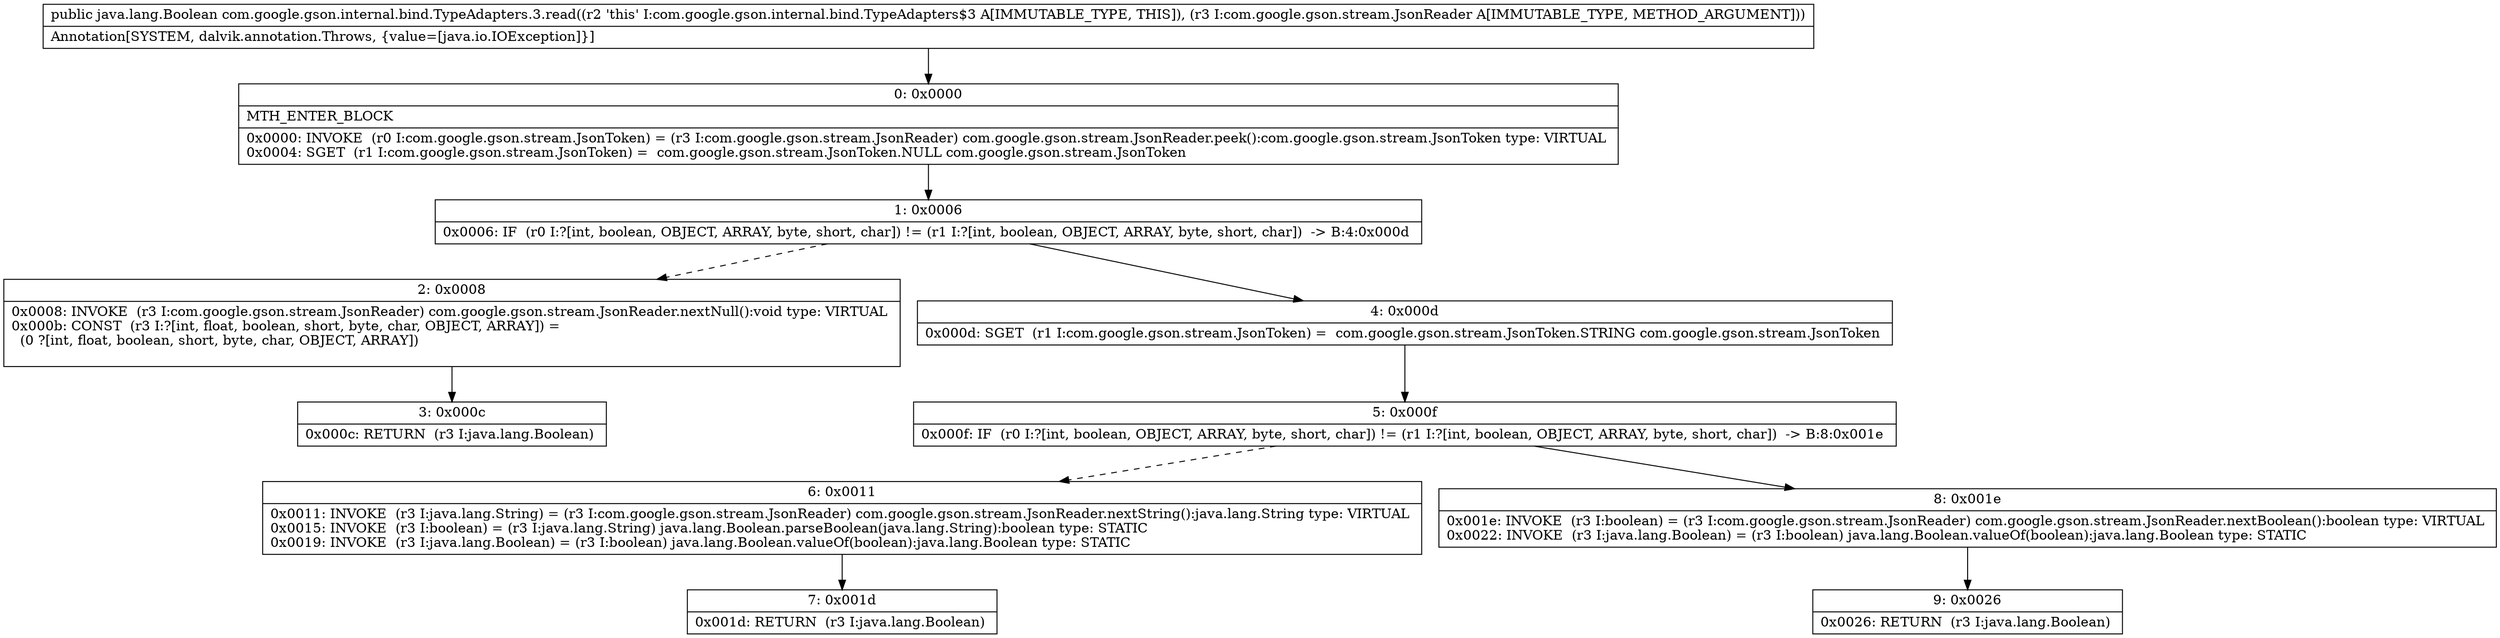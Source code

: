 digraph "CFG forcom.google.gson.internal.bind.TypeAdapters.3.read(Lcom\/google\/gson\/stream\/JsonReader;)Ljava\/lang\/Boolean;" {
Node_0 [shape=record,label="{0\:\ 0x0000|MTH_ENTER_BLOCK\l|0x0000: INVOKE  (r0 I:com.google.gson.stream.JsonToken) = (r3 I:com.google.gson.stream.JsonReader) com.google.gson.stream.JsonReader.peek():com.google.gson.stream.JsonToken type: VIRTUAL \l0x0004: SGET  (r1 I:com.google.gson.stream.JsonToken) =  com.google.gson.stream.JsonToken.NULL com.google.gson.stream.JsonToken \l}"];
Node_1 [shape=record,label="{1\:\ 0x0006|0x0006: IF  (r0 I:?[int, boolean, OBJECT, ARRAY, byte, short, char]) != (r1 I:?[int, boolean, OBJECT, ARRAY, byte, short, char])  \-\> B:4:0x000d \l}"];
Node_2 [shape=record,label="{2\:\ 0x0008|0x0008: INVOKE  (r3 I:com.google.gson.stream.JsonReader) com.google.gson.stream.JsonReader.nextNull():void type: VIRTUAL \l0x000b: CONST  (r3 I:?[int, float, boolean, short, byte, char, OBJECT, ARRAY]) = \l  (0 ?[int, float, boolean, short, byte, char, OBJECT, ARRAY])\l \l}"];
Node_3 [shape=record,label="{3\:\ 0x000c|0x000c: RETURN  (r3 I:java.lang.Boolean) \l}"];
Node_4 [shape=record,label="{4\:\ 0x000d|0x000d: SGET  (r1 I:com.google.gson.stream.JsonToken) =  com.google.gson.stream.JsonToken.STRING com.google.gson.stream.JsonToken \l}"];
Node_5 [shape=record,label="{5\:\ 0x000f|0x000f: IF  (r0 I:?[int, boolean, OBJECT, ARRAY, byte, short, char]) != (r1 I:?[int, boolean, OBJECT, ARRAY, byte, short, char])  \-\> B:8:0x001e \l}"];
Node_6 [shape=record,label="{6\:\ 0x0011|0x0011: INVOKE  (r3 I:java.lang.String) = (r3 I:com.google.gson.stream.JsonReader) com.google.gson.stream.JsonReader.nextString():java.lang.String type: VIRTUAL \l0x0015: INVOKE  (r3 I:boolean) = (r3 I:java.lang.String) java.lang.Boolean.parseBoolean(java.lang.String):boolean type: STATIC \l0x0019: INVOKE  (r3 I:java.lang.Boolean) = (r3 I:boolean) java.lang.Boolean.valueOf(boolean):java.lang.Boolean type: STATIC \l}"];
Node_7 [shape=record,label="{7\:\ 0x001d|0x001d: RETURN  (r3 I:java.lang.Boolean) \l}"];
Node_8 [shape=record,label="{8\:\ 0x001e|0x001e: INVOKE  (r3 I:boolean) = (r3 I:com.google.gson.stream.JsonReader) com.google.gson.stream.JsonReader.nextBoolean():boolean type: VIRTUAL \l0x0022: INVOKE  (r3 I:java.lang.Boolean) = (r3 I:boolean) java.lang.Boolean.valueOf(boolean):java.lang.Boolean type: STATIC \l}"];
Node_9 [shape=record,label="{9\:\ 0x0026|0x0026: RETURN  (r3 I:java.lang.Boolean) \l}"];
MethodNode[shape=record,label="{public java.lang.Boolean com.google.gson.internal.bind.TypeAdapters.3.read((r2 'this' I:com.google.gson.internal.bind.TypeAdapters$3 A[IMMUTABLE_TYPE, THIS]), (r3 I:com.google.gson.stream.JsonReader A[IMMUTABLE_TYPE, METHOD_ARGUMENT]))  | Annotation[SYSTEM, dalvik.annotation.Throws, \{value=[java.io.IOException]\}]\l}"];
MethodNode -> Node_0;
Node_0 -> Node_1;
Node_1 -> Node_2[style=dashed];
Node_1 -> Node_4;
Node_2 -> Node_3;
Node_4 -> Node_5;
Node_5 -> Node_6[style=dashed];
Node_5 -> Node_8;
Node_6 -> Node_7;
Node_8 -> Node_9;
}

